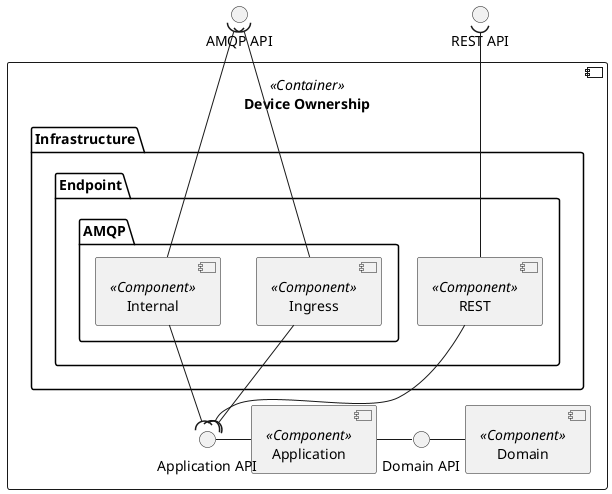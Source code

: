 @startuml device-commander

'left to right direction

interface "AMQP API" as INGRESS_API
interface "REST API" as REST_API

component "Device Ownership" <<Container>> {
    component "Domain" as DOM <<Component>>
    component "Application" as APP <<Component>>
    folder "Infrastructure" as INFRA {
        folder "Endpoint" as ENDPOINT {
            folder "AMQP" as AMQP {
                component "Ingress" as INGRESS <<Component>>
                component "Internal" as INTERNAL <<Component>>
            }
            component "REST" as REST <<Component>>
        }
    }

    interface "Domain API" as DOM_API
    interface "Application API" as APP_API

    DOM_API - DOM
    APP_API - APP
    REST_API )-- REST

    INGRESS_API )-- INGRESS
    INGRESS_API )-- INTERNAL

    APP - DOM_API
    INGRESS --( APP_API
    INTERNAL --( APP_API
    REST --( APP_API
}

@enduml
